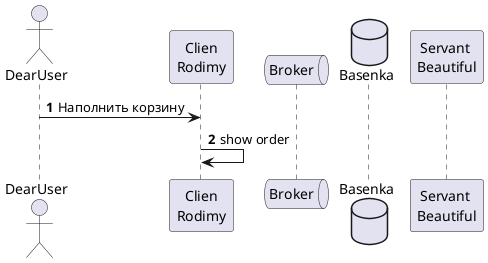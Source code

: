 @startuml
autonumber
skinparam MaxMessageSize 150
Actor "DearUser" as u order 10
participant "Clien\nRodimy" as c order 20
participant "Servant \nBeautiful" as s order 30
queue "Broker" as br order 25
database "Basenka" as db order 27

u->c: Наполнить корзину
c-> c: show order

@enduml